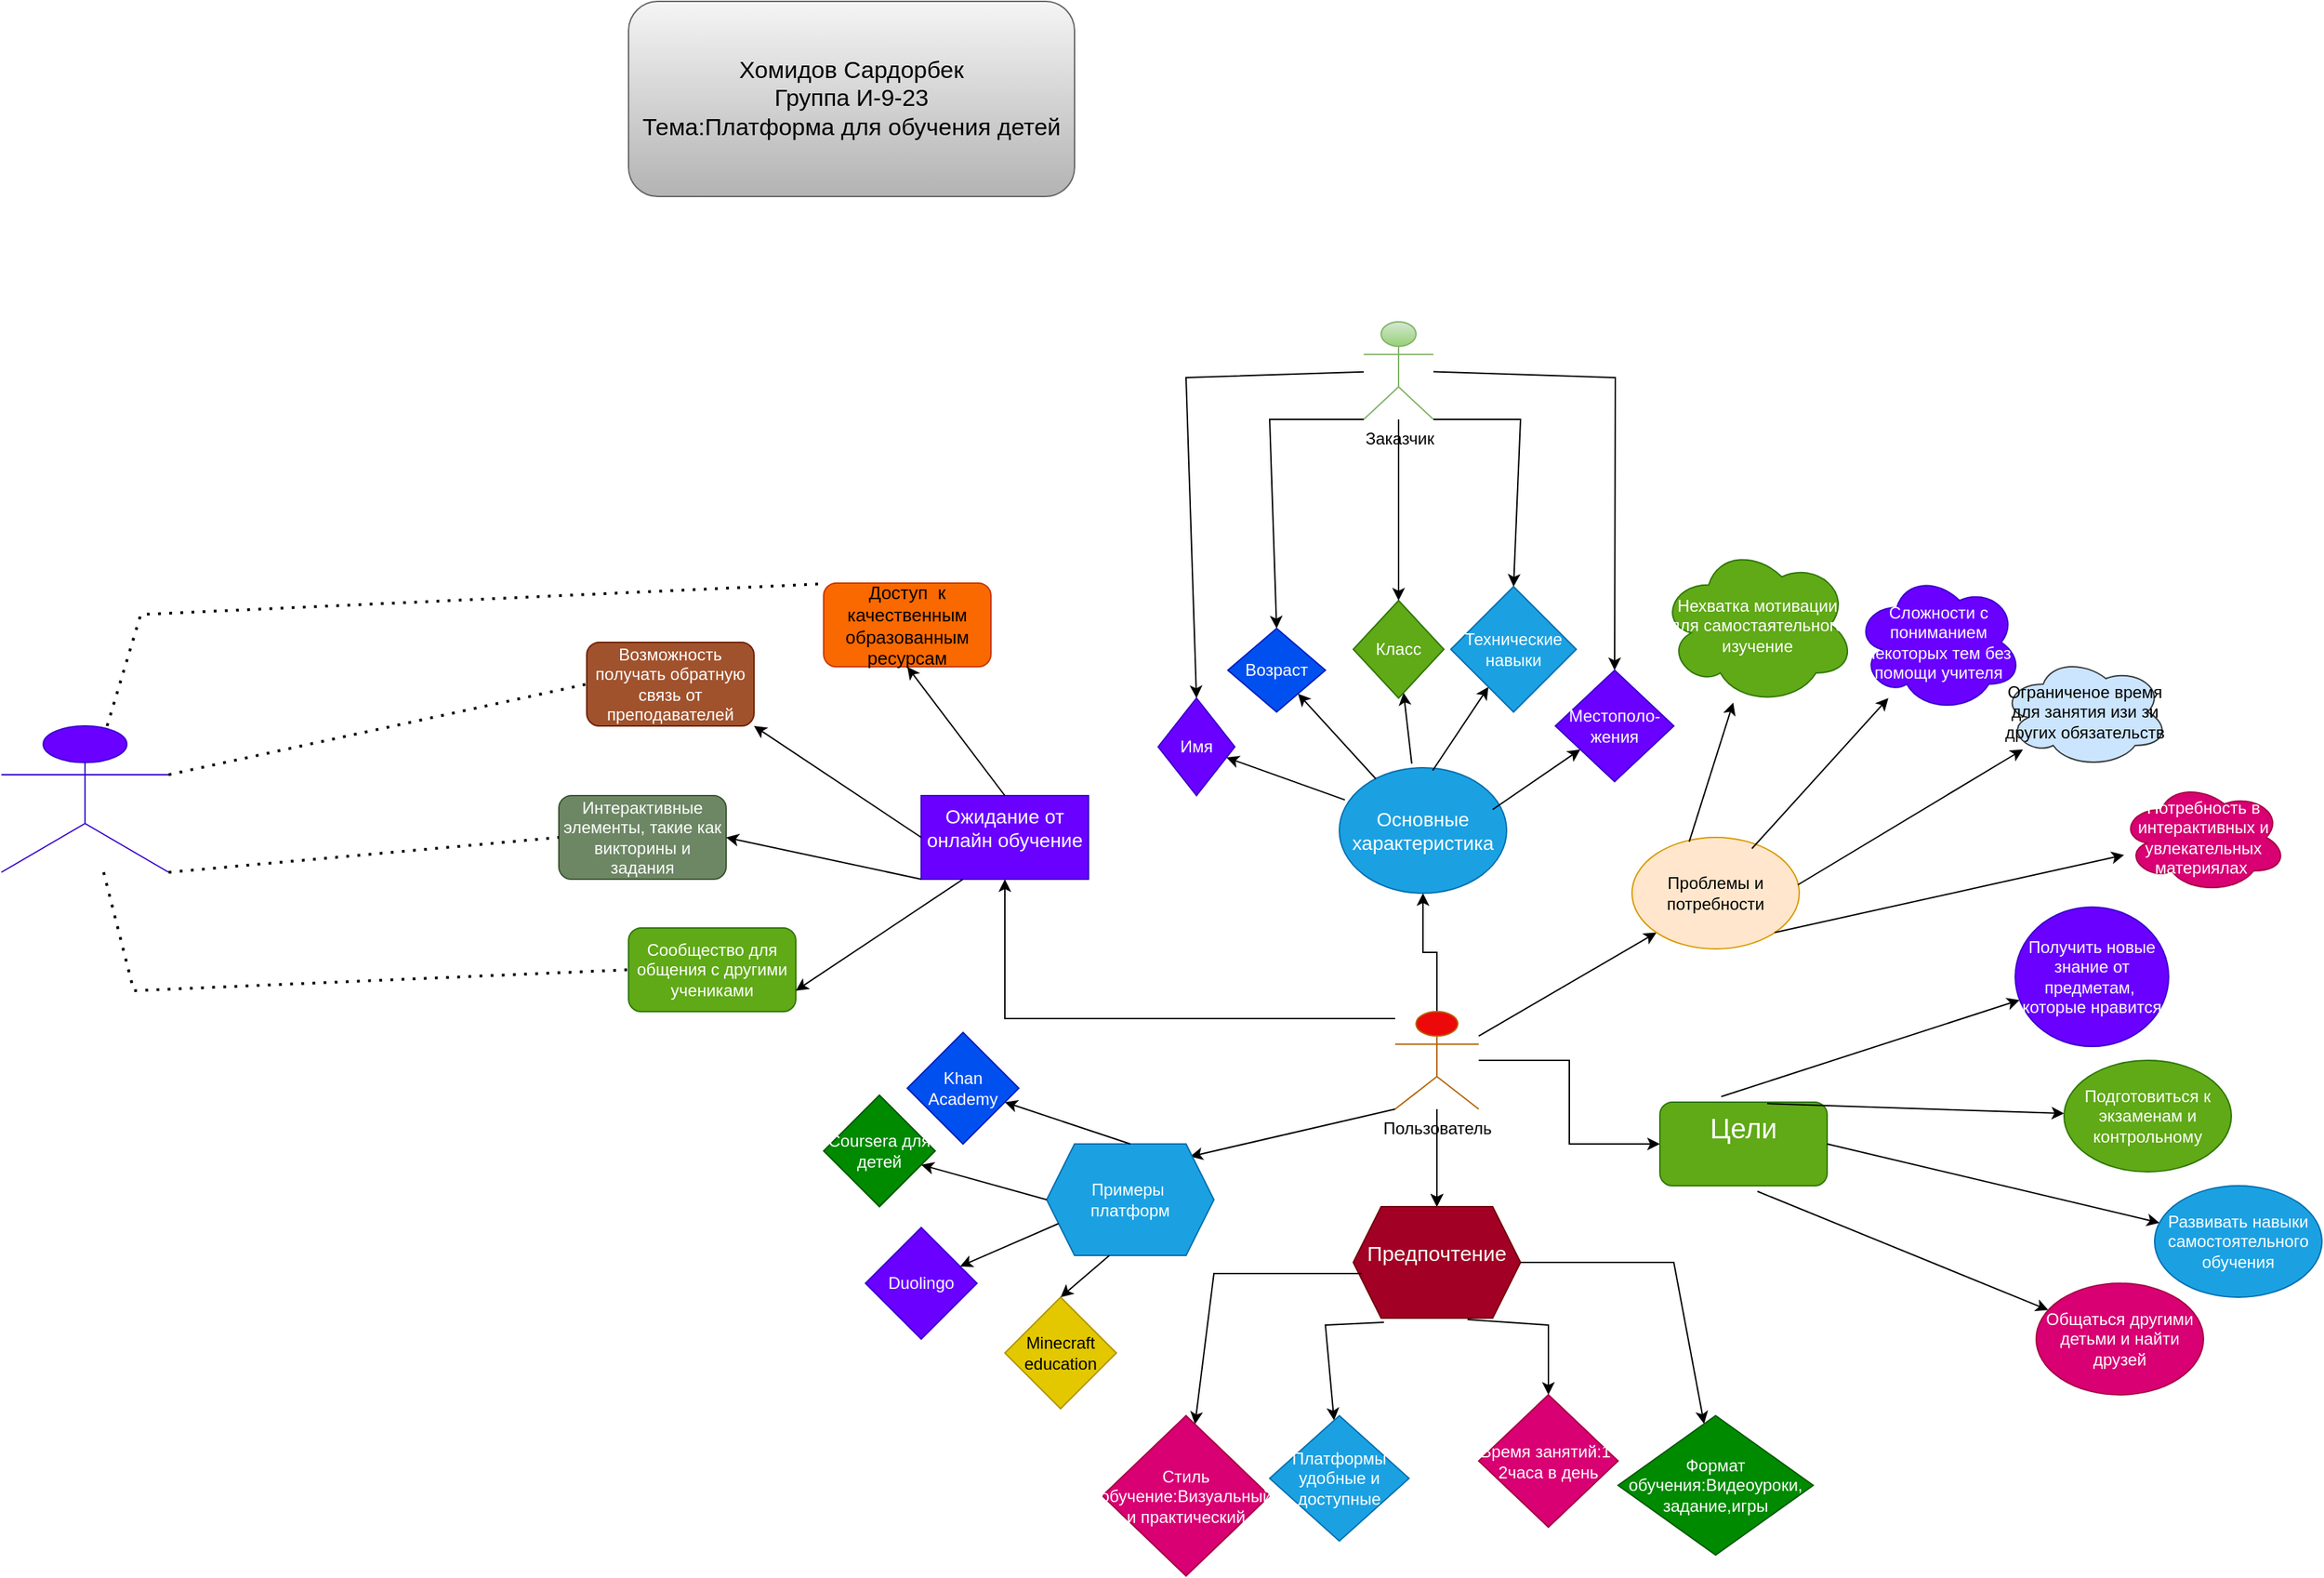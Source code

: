 <mxfile version="24.8.0">
  <diagram name="Страница — 1" id="N4c9ng75oxIX9Wh0qhU4">
    <mxGraphModel dx="2340" dy="1996" grid="1" gridSize="10" guides="1" tooltips="1" connect="1" arrows="1" fold="1" page="1" pageScale="1" pageWidth="827" pageHeight="1169" math="0" shadow="0">
      <root>
        <mxCell id="0" />
        <mxCell id="1" parent="0" />
        <mxCell id="PILwApM1goDQA18c89xY-1" value="Хомидов Сардорбек&lt;div style=&quot;font-size: 17px;&quot;&gt;Группа И-9-23&lt;/div&gt;&lt;div style=&quot;font-size: 17px;&quot;&gt;Тема:Платформа для обучения детей&lt;/div&gt;" style="rounded=1;whiteSpace=wrap;html=1;fillColor=#f5f5f5;gradientColor=#b3b3b3;strokeColor=#666666;fontSize=17;" vertex="1" parent="1">
          <mxGeometry x="-190" y="-480" width="320" height="140" as="geometry" />
        </mxCell>
        <mxCell id="PILwApM1goDQA18c89xY-4" value="" style="edgeStyle=orthogonalEdgeStyle;rounded=0;orthogonalLoop=1;jettySize=auto;html=1;entryX=0.5;entryY=1;entryDx=0;entryDy=0;" edge="1" parent="1" source="PILwApM1goDQA18c89xY-2" target="PILwApM1goDQA18c89xY-5">
          <mxGeometry relative="1" as="geometry">
            <mxPoint x="390" y="165" as="targetPoint" />
          </mxGeometry>
        </mxCell>
        <mxCell id="PILwApM1goDQA18c89xY-9" value="" style="edgeStyle=orthogonalEdgeStyle;rounded=0;orthogonalLoop=1;jettySize=auto;html=1;" edge="1" parent="1" source="PILwApM1goDQA18c89xY-2" target="PILwApM1goDQA18c89xY-8">
          <mxGeometry relative="1" as="geometry" />
        </mxCell>
        <mxCell id="PILwApM1goDQA18c89xY-13" value="" style="edgeStyle=orthogonalEdgeStyle;rounded=0;orthogonalLoop=1;jettySize=auto;html=1;" edge="1" parent="1" source="PILwApM1goDQA18c89xY-2" target="PILwApM1goDQA18c89xY-12">
          <mxGeometry relative="1" as="geometry" />
        </mxCell>
        <mxCell id="PILwApM1goDQA18c89xY-15" value="" style="edgeStyle=orthogonalEdgeStyle;rounded=0;orthogonalLoop=1;jettySize=auto;html=1;" edge="1" parent="1" source="PILwApM1goDQA18c89xY-2" target="PILwApM1goDQA18c89xY-14">
          <mxGeometry relative="1" as="geometry">
            <Array as="points">
              <mxPoint x="80" y="250" />
            </Array>
          </mxGeometry>
        </mxCell>
        <mxCell id="PILwApM1goDQA18c89xY-40" value="" style="edgeStyle=orthogonalEdgeStyle;rounded=0;orthogonalLoop=1;jettySize=auto;html=1;" edge="1" parent="1" source="PILwApM1goDQA18c89xY-2" target="PILwApM1goDQA18c89xY-12">
          <mxGeometry relative="1" as="geometry" />
        </mxCell>
        <mxCell id="PILwApM1goDQA18c89xY-41" value="" style="edgeStyle=orthogonalEdgeStyle;rounded=0;orthogonalLoop=1;jettySize=auto;html=1;" edge="1" parent="1" source="PILwApM1goDQA18c89xY-2" target="PILwApM1goDQA18c89xY-12">
          <mxGeometry relative="1" as="geometry" />
        </mxCell>
        <mxCell id="PILwApM1goDQA18c89xY-2" value="Пользователь&lt;div&gt;&lt;br&gt;&lt;/div&gt;" style="shape=umlActor;verticalLabelPosition=bottom;verticalAlign=top;html=1;outlineConnect=0;fillColor=#ec0909;strokeColor=#b46504;" vertex="1" parent="1">
          <mxGeometry x="360" y="245" width="60" height="70" as="geometry" />
        </mxCell>
        <mxCell id="PILwApM1goDQA18c89xY-5" value="&lt;font style=&quot;font-size: 14px;&quot;&gt;Основные характеристика&lt;/font&gt;" style="ellipse;whiteSpace=wrap;html=1;fillColor=#1ba1e2;fontColor=#ffffff;strokeColor=#006EAF;" vertex="1" parent="1">
          <mxGeometry x="320" y="70" width="120" height="90" as="geometry" />
        </mxCell>
        <mxCell id="PILwApM1goDQA18c89xY-8" value="&lt;font style=&quot;font-size: 20px;&quot;&gt;Цели&lt;/font&gt;" style="rounded=1;whiteSpace=wrap;html=1;verticalAlign=top;fillColor=#60a917;fontColor=#ffffff;strokeColor=#2D7600;" vertex="1" parent="1">
          <mxGeometry x="550" y="310" width="120" height="60" as="geometry" />
        </mxCell>
        <mxCell id="PILwApM1goDQA18c89xY-12" value="&lt;div&gt;&lt;font style=&quot;font-size: 15px;&quot;&gt;&lt;br&gt;&lt;/font&gt;&lt;/div&gt;&lt;font style=&quot;font-size: 15px;&quot;&gt;&lt;div&gt;&lt;span style=&quot;background-color: initial;&quot;&gt;Предпочтение&lt;/span&gt;&lt;br&gt;&lt;/div&gt;&lt;/font&gt;" style="shape=hexagon;perimeter=hexagonPerimeter2;whiteSpace=wrap;html=1;fixedSize=1;verticalAlign=top;fillColor=#a20025;fontColor=#ffffff;strokeColor=#6F0000;" vertex="1" parent="1">
          <mxGeometry x="330" y="385" width="120" height="80" as="geometry" />
        </mxCell>
        <mxCell id="PILwApM1goDQA18c89xY-14" value="&lt;font style=&quot;font-size: 14px;&quot;&gt;Ожидание от онлайн обучение&lt;/font&gt;" style="whiteSpace=wrap;html=1;verticalAlign=top;fillColor=#6a00ff;fontColor=#ffffff;strokeColor=#3700CC;" vertex="1" parent="1">
          <mxGeometry x="20" y="90" width="120" height="60" as="geometry" />
        </mxCell>
        <mxCell id="PILwApM1goDQA18c89xY-16" value="" style="endArrow=classic;html=1;rounded=0;entryX=0;entryY=1;entryDx=0;entryDy=0;" edge="1" parent="1" source="PILwApM1goDQA18c89xY-2" target="PILwApM1goDQA18c89xY-17">
          <mxGeometry width="50" height="50" relative="1" as="geometry">
            <mxPoint x="420" y="240" as="sourcePoint" />
            <mxPoint x="470" y="190" as="targetPoint" />
          </mxGeometry>
        </mxCell>
        <mxCell id="PILwApM1goDQA18c89xY-17" value="Проблемы и потребности" style="ellipse;whiteSpace=wrap;html=1;fillColor=#ffe6cc;strokeColor=#d79b00;" vertex="1" parent="1">
          <mxGeometry x="530" y="120" width="120" height="80" as="geometry" />
        </mxCell>
        <mxCell id="PILwApM1goDQA18c89xY-18" value="" style="endArrow=classic;html=1;rounded=0;exitX=0;exitY=1;exitDx=0;exitDy=0;exitPerimeter=0;entryX=0.858;entryY=0.113;entryDx=0;entryDy=0;entryPerimeter=0;" edge="1" parent="1" source="PILwApM1goDQA18c89xY-2" target="PILwApM1goDQA18c89xY-19">
          <mxGeometry width="50" height="50" relative="1" as="geometry">
            <mxPoint x="350" y="300" as="sourcePoint" />
            <mxPoint x="300" y="360" as="targetPoint" />
          </mxGeometry>
        </mxCell>
        <mxCell id="PILwApM1goDQA18c89xY-19" value="Примеры&amp;nbsp;&lt;div&gt;платформ&lt;/div&gt;" style="shape=hexagon;perimeter=hexagonPerimeter2;whiteSpace=wrap;html=1;fixedSize=1;fillColor=#1ba1e2;fontColor=#ffffff;strokeColor=#006EAF;" vertex="1" parent="1">
          <mxGeometry x="110" y="340" width="120" height="80" as="geometry" />
        </mxCell>
        <mxCell id="PILwApM1goDQA18c89xY-20" value="Заказчик" style="shape=umlActor;verticalLabelPosition=bottom;verticalAlign=top;html=1;outlineConnect=0;fillColor=#d5e8d4;gradientColor=#97d077;strokeColor=#82b366;" vertex="1" parent="1">
          <mxGeometry x="337.5" y="-250" width="50" height="70" as="geometry" />
        </mxCell>
        <mxCell id="PILwApM1goDQA18c89xY-21" value="" style="endArrow=classic;html=1;rounded=0;" edge="1" parent="1" target="PILwApM1goDQA18c89xY-31">
          <mxGeometry width="50" height="50" relative="1" as="geometry">
            <mxPoint x="430" y="100" as="sourcePoint" />
            <mxPoint x="480" y="30" as="targetPoint" />
          </mxGeometry>
        </mxCell>
        <mxCell id="PILwApM1goDQA18c89xY-22" value="" style="endArrow=classic;html=1;rounded=0;exitX=0.033;exitY=0.256;exitDx=0;exitDy=0;exitPerimeter=0;" edge="1" parent="1" source="PILwApM1goDQA18c89xY-5" target="PILwApM1goDQA18c89xY-27">
          <mxGeometry width="50" height="50" relative="1" as="geometry">
            <mxPoint x="390" y="-20" as="sourcePoint" />
            <mxPoint x="270" y="60" as="targetPoint" />
          </mxGeometry>
        </mxCell>
        <mxCell id="PILwApM1goDQA18c89xY-23" value="" style="endArrow=classic;html=1;rounded=0;" edge="1" parent="1" source="PILwApM1goDQA18c89xY-5" target="PILwApM1goDQA18c89xY-28">
          <mxGeometry width="50" height="50" relative="1" as="geometry">
            <mxPoint x="390" y="-20" as="sourcePoint" />
            <mxPoint x="330" y="10" as="targetPoint" />
          </mxGeometry>
        </mxCell>
        <mxCell id="PILwApM1goDQA18c89xY-24" value="" style="endArrow=classic;html=1;rounded=0;exitX=0.433;exitY=-0.033;exitDx=0;exitDy=0;exitPerimeter=0;" edge="1" parent="1" source="PILwApM1goDQA18c89xY-5" target="PILwApM1goDQA18c89xY-29">
          <mxGeometry width="50" height="50" relative="1" as="geometry">
            <mxPoint x="390" y="-20" as="sourcePoint" />
            <mxPoint x="380" y="-10" as="targetPoint" />
          </mxGeometry>
        </mxCell>
        <mxCell id="PILwApM1goDQA18c89xY-25" value="" style="endArrow=classic;html=1;rounded=0;exitX=0.558;exitY=0.022;exitDx=0;exitDy=0;exitPerimeter=0;" edge="1" parent="1" source="PILwApM1goDQA18c89xY-5" target="PILwApM1goDQA18c89xY-32">
          <mxGeometry width="50" height="50" relative="1" as="geometry">
            <mxPoint x="390" y="-20" as="sourcePoint" />
            <mxPoint x="426.631" y="14.403" as="targetPoint" />
            <Array as="points" />
          </mxGeometry>
        </mxCell>
        <mxCell id="PILwApM1goDQA18c89xY-27" value="Имя" style="rhombus;whiteSpace=wrap;html=1;fillColor=#6a00ff;fontColor=#ffffff;strokeColor=#3700CC;" vertex="1" parent="1">
          <mxGeometry x="190" y="20" width="55" height="70" as="geometry" />
        </mxCell>
        <mxCell id="PILwApM1goDQA18c89xY-28" value="Возраст" style="rhombus;whiteSpace=wrap;html=1;fillColor=#0050ef;fontColor=#ffffff;strokeColor=#001DBC;" vertex="1" parent="1">
          <mxGeometry x="240" y="-30" width="70" height="60" as="geometry" />
        </mxCell>
        <mxCell id="PILwApM1goDQA18c89xY-29" value="Класс" style="rhombus;whiteSpace=wrap;html=1;fillColor=#60a917;fontColor=#ffffff;strokeColor=#2D7600;" vertex="1" parent="1">
          <mxGeometry x="330" y="-50" width="65" height="70" as="geometry" />
        </mxCell>
        <mxCell id="PILwApM1goDQA18c89xY-31" value="Местополо-&lt;div&gt;жения&lt;/div&gt;" style="rhombus;whiteSpace=wrap;html=1;fillColor=#6a00ff;fontColor=#ffffff;strokeColor=#3700CC;" vertex="1" parent="1">
          <mxGeometry x="475" width="85" height="80" as="geometry" />
        </mxCell>
        <mxCell id="PILwApM1goDQA18c89xY-32" value="Технические навыки" style="rhombus;whiteSpace=wrap;html=1;fillColor=#1ba1e2;fontColor=#ffffff;strokeColor=#006EAF;" vertex="1" parent="1">
          <mxGeometry x="400" y="-60" width="90" height="90" as="geometry" />
        </mxCell>
        <mxCell id="PILwApM1goDQA18c89xY-34" value="" style="endArrow=classic;html=1;rounded=0;entryX=0.5;entryY=0;entryDx=0;entryDy=0;" edge="1" parent="1" source="PILwApM1goDQA18c89xY-20" target="PILwApM1goDQA18c89xY-27">
          <mxGeometry width="50" height="50" relative="1" as="geometry">
            <mxPoint x="390" y="-150" as="sourcePoint" />
            <mxPoint x="440" y="-200" as="targetPoint" />
            <Array as="points">
              <mxPoint x="210" y="-210" />
            </Array>
          </mxGeometry>
        </mxCell>
        <mxCell id="PILwApM1goDQA18c89xY-35" value="" style="endArrow=classic;html=1;rounded=0;entryX=0.5;entryY=0;entryDx=0;entryDy=0;exitX=0;exitY=1;exitDx=0;exitDy=0;exitPerimeter=0;" edge="1" parent="1" source="PILwApM1goDQA18c89xY-20" target="PILwApM1goDQA18c89xY-28">
          <mxGeometry width="50" height="50" relative="1" as="geometry">
            <mxPoint x="200" y="-120" as="sourcePoint" />
            <mxPoint x="250" y="-170" as="targetPoint" />
            <Array as="points">
              <mxPoint x="270" y="-180" />
            </Array>
          </mxGeometry>
        </mxCell>
        <mxCell id="PILwApM1goDQA18c89xY-36" value="" style="endArrow=classic;html=1;rounded=0;entryX=0.5;entryY=0;entryDx=0;entryDy=0;" edge="1" parent="1" source="PILwApM1goDQA18c89xY-20" target="PILwApM1goDQA18c89xY-29">
          <mxGeometry width="50" height="50" relative="1" as="geometry">
            <mxPoint x="370" y="-160" as="sourcePoint" />
            <mxPoint x="440" y="-200" as="targetPoint" />
          </mxGeometry>
        </mxCell>
        <mxCell id="PILwApM1goDQA18c89xY-37" value="" style="endArrow=classic;html=1;rounded=0;entryX=0.5;entryY=0;entryDx=0;entryDy=0;exitX=1;exitY=1;exitDx=0;exitDy=0;exitPerimeter=0;" edge="1" parent="1" source="PILwApM1goDQA18c89xY-20" target="PILwApM1goDQA18c89xY-32">
          <mxGeometry width="50" height="50" relative="1" as="geometry">
            <mxPoint x="390" y="-150" as="sourcePoint" />
            <mxPoint x="440" y="-200" as="targetPoint" />
            <Array as="points">
              <mxPoint x="450" y="-180" />
            </Array>
          </mxGeometry>
        </mxCell>
        <mxCell id="PILwApM1goDQA18c89xY-38" value="" style="endArrow=classic;html=1;rounded=0;entryX=0.5;entryY=0;entryDx=0;entryDy=0;" edge="1" parent="1" source="PILwApM1goDQA18c89xY-20" target="PILwApM1goDQA18c89xY-31">
          <mxGeometry width="50" height="50" relative="1" as="geometry">
            <mxPoint x="390" y="-150" as="sourcePoint" />
            <mxPoint x="440" y="-200" as="targetPoint" />
            <Array as="points">
              <mxPoint x="518" y="-210" />
            </Array>
          </mxGeometry>
        </mxCell>
        <mxCell id="PILwApM1goDQA18c89xY-42" value="" style="endArrow=classic;html=1;rounded=0;exitX=0.342;exitY=0.038;exitDx=0;exitDy=0;exitPerimeter=0;" edge="1" parent="1" source="PILwApM1goDQA18c89xY-17" target="PILwApM1goDQA18c89xY-57">
          <mxGeometry width="50" height="50" relative="1" as="geometry">
            <mxPoint x="390" y="150" as="sourcePoint" />
            <mxPoint x="620" y="30" as="targetPoint" />
          </mxGeometry>
        </mxCell>
        <mxCell id="PILwApM1goDQA18c89xY-43" value="" style="endArrow=classic;html=1;rounded=0;exitX=1;exitY=0.5;exitDx=0;exitDy=0;" edge="1" parent="1" source="PILwApM1goDQA18c89xY-8" target="PILwApM1goDQA18c89xY-49">
          <mxGeometry width="50" height="50" relative="1" as="geometry">
            <mxPoint x="560" y="240" as="sourcePoint" />
            <mxPoint x="710" y="100" as="targetPoint" />
          </mxGeometry>
        </mxCell>
        <mxCell id="PILwApM1goDQA18c89xY-44" value="" style="endArrow=classic;html=1;rounded=0;exitX=0.642;exitY=0.017;exitDx=0;exitDy=0;exitPerimeter=0;" edge="1" parent="1" source="PILwApM1goDQA18c89xY-8" target="PILwApM1goDQA18c89xY-48">
          <mxGeometry width="50" height="50" relative="1" as="geometry">
            <mxPoint x="760" y="280" as="sourcePoint" />
            <mxPoint x="700" y="40" as="targetPoint" />
          </mxGeometry>
        </mxCell>
        <mxCell id="PILwApM1goDQA18c89xY-45" value="" style="endArrow=classic;html=1;rounded=0;exitX=0.367;exitY=-0.067;exitDx=0;exitDy=0;exitPerimeter=0;" edge="1" parent="1" source="PILwApM1goDQA18c89xY-8" target="PILwApM1goDQA18c89xY-47">
          <mxGeometry width="50" height="50" relative="1" as="geometry">
            <mxPoint x="720" y="270" as="sourcePoint" />
            <mxPoint x="600" y="40" as="targetPoint" />
          </mxGeometry>
        </mxCell>
        <mxCell id="PILwApM1goDQA18c89xY-46" value="" style="endArrow=classic;html=1;rounded=0;exitX=0.583;exitY=1.067;exitDx=0;exitDy=0;exitPerimeter=0;" edge="1" parent="1" source="PILwApM1goDQA18c89xY-8" target="PILwApM1goDQA18c89xY-50">
          <mxGeometry width="50" height="50" relative="1" as="geometry">
            <mxPoint x="620" y="210" as="sourcePoint" />
            <mxPoint x="720" y="150" as="targetPoint" />
          </mxGeometry>
        </mxCell>
        <mxCell id="PILwApM1goDQA18c89xY-47" value="Получить новые знание от предметам,&amp;nbsp; которые нравится" style="ellipse;whiteSpace=wrap;html=1;fillColor=#6a00ff;fontColor=#ffffff;strokeColor=#3700CC;" vertex="1" parent="1">
          <mxGeometry x="805" y="170" width="110" height="100" as="geometry" />
        </mxCell>
        <mxCell id="PILwApM1goDQA18c89xY-48" value="Подготовиться к экзаменам и контрольному" style="ellipse;whiteSpace=wrap;html=1;fillColor=#60a917;fontColor=#ffffff;strokeColor=#2D7600;" vertex="1" parent="1">
          <mxGeometry x="840" y="280" width="120" height="80" as="geometry" />
        </mxCell>
        <mxCell id="PILwApM1goDQA18c89xY-49" value="Развивать навыки самостоятельного обучения" style="ellipse;whiteSpace=wrap;html=1;fillColor=#1ba1e2;fontColor=#ffffff;strokeColor=#006EAF;" vertex="1" parent="1">
          <mxGeometry x="905" y="370" width="120" height="80" as="geometry" />
        </mxCell>
        <mxCell id="PILwApM1goDQA18c89xY-50" value="Общаться другими детьми и найти друзей" style="ellipse;whiteSpace=wrap;html=1;fillColor=#d80073;fontColor=#ffffff;strokeColor=#A50040;" vertex="1" parent="1">
          <mxGeometry x="820" y="440" width="120" height="80" as="geometry" />
        </mxCell>
        <mxCell id="PILwApM1goDQA18c89xY-51" value="" style="endArrow=classic;html=1;rounded=0;exitX=1;exitY=1;exitDx=0;exitDy=0;" edge="1" parent="1" source="PILwApM1goDQA18c89xY-17" target="PILwApM1goDQA18c89xY-54">
          <mxGeometry width="50" height="50" relative="1" as="geometry">
            <mxPoint x="690" y="270" as="sourcePoint" />
            <mxPoint x="710" y="190" as="targetPoint" />
          </mxGeometry>
        </mxCell>
        <mxCell id="PILwApM1goDQA18c89xY-52" value="" style="endArrow=classic;html=1;rounded=0;exitX=0.992;exitY=0.425;exitDx=0;exitDy=0;exitPerimeter=0;" edge="1" parent="1" source="PILwApM1goDQA18c89xY-17" target="PILwApM1goDQA18c89xY-55">
          <mxGeometry width="50" height="50" relative="1" as="geometry">
            <mxPoint x="690" y="270" as="sourcePoint" />
            <mxPoint x="730" y="110" as="targetPoint" />
          </mxGeometry>
        </mxCell>
        <mxCell id="PILwApM1goDQA18c89xY-53" value="" style="endArrow=classic;html=1;rounded=0;exitX=0.717;exitY=0.1;exitDx=0;exitDy=0;exitPerimeter=0;" edge="1" parent="1" source="PILwApM1goDQA18c89xY-17" target="PILwApM1goDQA18c89xY-56">
          <mxGeometry width="50" height="50" relative="1" as="geometry">
            <mxPoint x="690" y="270" as="sourcePoint" />
            <mxPoint x="690" y="60" as="targetPoint" />
          </mxGeometry>
        </mxCell>
        <mxCell id="PILwApM1goDQA18c89xY-54" value="Потребность в интерактивных и увлекательных материялах&amp;nbsp;" style="ellipse;shape=cloud;whiteSpace=wrap;html=1;fillColor=#d80073;fontColor=#ffffff;strokeColor=#A50040;" vertex="1" parent="1">
          <mxGeometry x="880" y="80" width="120" height="80" as="geometry" />
        </mxCell>
        <mxCell id="PILwApM1goDQA18c89xY-55" value="Ограниченое время для занятия изи зи других обязательств" style="ellipse;shape=cloud;whiteSpace=wrap;html=1;fillColor=#cce5ff;strokeColor=#36393d;" vertex="1" parent="1">
          <mxGeometry x="795" y="-10" width="120" height="80" as="geometry" />
        </mxCell>
        <mxCell id="PILwApM1goDQA18c89xY-56" value="Сложности с пониманием некоторых тем без помощи учителя" style="ellipse;shape=cloud;whiteSpace=wrap;html=1;fillColor=#6a00ff;fontColor=#ffffff;strokeColor=#3700CC;" vertex="1" parent="1">
          <mxGeometry x="690" y="-70" width="120" height="100" as="geometry" />
        </mxCell>
        <mxCell id="PILwApM1goDQA18c89xY-57" value="Нехватка мотивации для самостаятельного изучение" style="ellipse;shape=cloud;whiteSpace=wrap;html=1;fillColor=#60a917;fontColor=#ffffff;strokeColor=#2D7600;" vertex="1" parent="1">
          <mxGeometry x="550" y="-90" width="140" height="115" as="geometry" />
        </mxCell>
        <mxCell id="PILwApM1goDQA18c89xY-58" value="" style="endArrow=classic;html=1;rounded=0;exitX=0.05;exitY=0.6;exitDx=0;exitDy=0;exitPerimeter=0;" edge="1" parent="1" source="PILwApM1goDQA18c89xY-12" target="PILwApM1goDQA18c89xY-65">
          <mxGeometry width="50" height="50" relative="1" as="geometry">
            <mxPoint x="360" y="470" as="sourcePoint" />
            <mxPoint x="230" y="600" as="targetPoint" />
            <Array as="points">
              <mxPoint x="230" y="433" />
            </Array>
          </mxGeometry>
        </mxCell>
        <mxCell id="PILwApM1goDQA18c89xY-59" value="" style="endArrow=classic;html=1;rounded=0;exitX=0.183;exitY=1.038;exitDx=0;exitDy=0;exitPerimeter=0;" edge="1" parent="1" source="PILwApM1goDQA18c89xY-12" target="PILwApM1goDQA18c89xY-64">
          <mxGeometry width="50" height="50" relative="1" as="geometry">
            <mxPoint x="360" y="470" as="sourcePoint" />
            <mxPoint x="310" y="590" as="targetPoint" />
            <Array as="points">
              <mxPoint x="310" y="470" />
            </Array>
          </mxGeometry>
        </mxCell>
        <mxCell id="PILwApM1goDQA18c89xY-60" value="" style="endArrow=classic;html=1;rounded=0;exitX=0.683;exitY=1.013;exitDx=0;exitDy=0;exitPerimeter=0;" edge="1" parent="1" source="PILwApM1goDQA18c89xY-12" target="PILwApM1goDQA18c89xY-63">
          <mxGeometry width="50" height="50" relative="1" as="geometry">
            <mxPoint x="360" y="470" as="sourcePoint" />
            <mxPoint x="470" y="590" as="targetPoint" />
            <Array as="points">
              <mxPoint x="470" y="470" />
            </Array>
          </mxGeometry>
        </mxCell>
        <mxCell id="PILwApM1goDQA18c89xY-61" value="" style="endArrow=classic;html=1;rounded=0;exitX=1;exitY=0.5;exitDx=0;exitDy=0;" edge="1" parent="1" source="PILwApM1goDQA18c89xY-12" target="PILwApM1goDQA18c89xY-62">
          <mxGeometry width="50" height="50" relative="1" as="geometry">
            <mxPoint x="360" y="470" as="sourcePoint" />
            <mxPoint x="560" y="560" as="targetPoint" />
            <Array as="points">
              <mxPoint x="560" y="425" />
            </Array>
          </mxGeometry>
        </mxCell>
        <mxCell id="PILwApM1goDQA18c89xY-62" value="Формат обучения:Видеоуроки, задание,игры" style="rhombus;whiteSpace=wrap;html=1;fillColor=#008a00;fontColor=#ffffff;strokeColor=#005700;" vertex="1" parent="1">
          <mxGeometry x="520" y="535" width="140" height="100" as="geometry" />
        </mxCell>
        <mxCell id="PILwApM1goDQA18c89xY-63" value="Время занятий:1-2часа в день" style="rhombus;whiteSpace=wrap;html=1;fillColor=#d80073;fontColor=#ffffff;strokeColor=#A50040;" vertex="1" parent="1">
          <mxGeometry x="420" y="520" width="100" height="95" as="geometry" />
        </mxCell>
        <mxCell id="PILwApM1goDQA18c89xY-64" value="Платформы удобные и доступные" style="rhombus;whiteSpace=wrap;html=1;fillColor=#1ba1e2;fontColor=#ffffff;strokeColor=#006EAF;" vertex="1" parent="1">
          <mxGeometry x="270" y="535" width="100" height="90" as="geometry" />
        </mxCell>
        <mxCell id="PILwApM1goDQA18c89xY-65" value="Стиль обучение:Визуальный и практический" style="rhombus;whiteSpace=wrap;html=1;fillColor=#d80073;fontColor=#ffffff;strokeColor=#A50040;" vertex="1" parent="1">
          <mxGeometry x="150" y="535" width="120" height="115" as="geometry" />
        </mxCell>
        <mxCell id="PILwApM1goDQA18c89xY-66" value="Khan Academy" style="rhombus;whiteSpace=wrap;html=1;fillColor=#0050ef;fontColor=#ffffff;strokeColor=#001DBC;" vertex="1" parent="1">
          <mxGeometry x="10" y="260" width="80" height="80" as="geometry" />
        </mxCell>
        <mxCell id="PILwApM1goDQA18c89xY-67" value="Coursera для детей" style="rhombus;whiteSpace=wrap;html=1;fillColor=#008a00;fontColor=#ffffff;strokeColor=#005700;" vertex="1" parent="1">
          <mxGeometry x="-50" y="305" width="80" height="80" as="geometry" />
        </mxCell>
        <mxCell id="PILwApM1goDQA18c89xY-68" value="Duolingo" style="rhombus;whiteSpace=wrap;html=1;fillColor=#6a00ff;fontColor=#ffffff;strokeColor=#3700CC;" vertex="1" parent="1">
          <mxGeometry x="-20" y="400" width="80" height="80" as="geometry" />
        </mxCell>
        <mxCell id="PILwApM1goDQA18c89xY-69" value="Minecraft education" style="rhombus;whiteSpace=wrap;html=1;fillColor=#e3c800;fontColor=#000000;strokeColor=#B09500;" vertex="1" parent="1">
          <mxGeometry x="80" y="450" width="80" height="80" as="geometry" />
        </mxCell>
        <mxCell id="PILwApM1goDQA18c89xY-70" value="" style="endArrow=classic;html=1;rounded=0;exitX=0.375;exitY=1;exitDx=0;exitDy=0;entryX=0.5;entryY=0;entryDx=0;entryDy=0;" edge="1" parent="1" source="PILwApM1goDQA18c89xY-19" target="PILwApM1goDQA18c89xY-69">
          <mxGeometry width="50" height="50" relative="1" as="geometry">
            <mxPoint x="360" y="470" as="sourcePoint" />
            <mxPoint x="410" y="420" as="targetPoint" />
          </mxGeometry>
        </mxCell>
        <mxCell id="PILwApM1goDQA18c89xY-71" value="" style="endArrow=classic;html=1;rounded=0;exitX=0;exitY=0.75;exitDx=0;exitDy=0;" edge="1" parent="1" source="PILwApM1goDQA18c89xY-19" target="PILwApM1goDQA18c89xY-68">
          <mxGeometry width="50" height="50" relative="1" as="geometry">
            <mxPoint x="130" y="330" as="sourcePoint" />
            <mxPoint x="120" y="385" as="targetPoint" />
          </mxGeometry>
        </mxCell>
        <mxCell id="PILwApM1goDQA18c89xY-72" value="" style="endArrow=classic;html=1;rounded=0;exitX=0;exitY=0.5;exitDx=0;exitDy=0;entryX=0.875;entryY=0.625;entryDx=0;entryDy=0;entryPerimeter=0;" edge="1" parent="1" source="PILwApM1goDQA18c89xY-19" target="PILwApM1goDQA18c89xY-67">
          <mxGeometry width="50" height="50" relative="1" as="geometry">
            <mxPoint x="360" y="470" as="sourcePoint" />
            <mxPoint x="410" y="420" as="targetPoint" />
          </mxGeometry>
        </mxCell>
        <mxCell id="PILwApM1goDQA18c89xY-73" value="" style="endArrow=classic;html=1;rounded=0;exitX=0.5;exitY=0;exitDx=0;exitDy=0;" edge="1" parent="1" source="PILwApM1goDQA18c89xY-19" target="PILwApM1goDQA18c89xY-66">
          <mxGeometry width="50" height="50" relative="1" as="geometry">
            <mxPoint x="360" y="470" as="sourcePoint" />
            <mxPoint x="410" y="420" as="targetPoint" />
          </mxGeometry>
        </mxCell>
        <mxCell id="PILwApM1goDQA18c89xY-75" value="Возможность получать обратную связь от преподавателей" style="rounded=1;whiteSpace=wrap;html=1;fillColor=#a0522d;fontColor=#ffffff;strokeColor=#6D1F00;" vertex="1" parent="1">
          <mxGeometry x="-220" y="-20" width="120" height="60" as="geometry" />
        </mxCell>
        <mxCell id="PILwApM1goDQA18c89xY-76" value="Доступ&amp;nbsp; к качественным образованным ресурсам" style="rounded=1;whiteSpace=wrap;html=1;fillColor=#fa6800;fontColor=#000000;strokeColor=#C73500;fontSize=13;" vertex="1" parent="1">
          <mxGeometry x="-50" y="-62.5" width="120" height="60" as="geometry" />
        </mxCell>
        <mxCell id="PILwApM1goDQA18c89xY-77" value="Интерактивные элементы, такие как викторины и задания" style="rounded=1;whiteSpace=wrap;html=1;fillColor=#6d8764;fontColor=#ffffff;strokeColor=#3A5431;" vertex="1" parent="1">
          <mxGeometry x="-240" y="90" width="120" height="60" as="geometry" />
        </mxCell>
        <mxCell id="PILwApM1goDQA18c89xY-78" value="Сообщество для общения с другими учениками" style="rounded=1;whiteSpace=wrap;html=1;fillColor=#60a917;fontColor=#ffffff;strokeColor=#2D7600;" vertex="1" parent="1">
          <mxGeometry x="-190" y="185" width="120" height="60" as="geometry" />
        </mxCell>
        <mxCell id="PILwApM1goDQA18c89xY-80" value="" style="endArrow=classic;html=1;rounded=0;exitX=0.5;exitY=0;exitDx=0;exitDy=0;entryX=0.5;entryY=1;entryDx=0;entryDy=0;" edge="1" parent="1" source="PILwApM1goDQA18c89xY-14" target="PILwApM1goDQA18c89xY-76">
          <mxGeometry width="50" height="50" relative="1" as="geometry">
            <mxPoint x="350" y="210" as="sourcePoint" />
            <mxPoint x="400" y="160" as="targetPoint" />
          </mxGeometry>
        </mxCell>
        <mxCell id="PILwApM1goDQA18c89xY-81" value="" style="endArrow=classic;html=1;rounded=0;exitX=0;exitY=0.5;exitDx=0;exitDy=0;entryX=1;entryY=1;entryDx=0;entryDy=0;" edge="1" parent="1" source="PILwApM1goDQA18c89xY-14" target="PILwApM1goDQA18c89xY-75">
          <mxGeometry width="50" height="50" relative="1" as="geometry">
            <mxPoint x="350" y="210" as="sourcePoint" />
            <mxPoint x="400" y="160" as="targetPoint" />
          </mxGeometry>
        </mxCell>
        <mxCell id="PILwApM1goDQA18c89xY-82" value="" style="endArrow=classic;html=1;rounded=0;exitX=0;exitY=1;exitDx=0;exitDy=0;entryX=1;entryY=0.5;entryDx=0;entryDy=0;" edge="1" parent="1" source="PILwApM1goDQA18c89xY-14" target="PILwApM1goDQA18c89xY-77">
          <mxGeometry width="50" height="50" relative="1" as="geometry">
            <mxPoint x="350" y="210" as="sourcePoint" />
            <mxPoint x="400" y="160" as="targetPoint" />
          </mxGeometry>
        </mxCell>
        <mxCell id="PILwApM1goDQA18c89xY-83" value="" style="endArrow=classic;html=1;rounded=0;exitX=0.25;exitY=1;exitDx=0;exitDy=0;entryX=1;entryY=0.75;entryDx=0;entryDy=0;" edge="1" parent="1" source="PILwApM1goDQA18c89xY-14" target="PILwApM1goDQA18c89xY-78">
          <mxGeometry width="50" height="50" relative="1" as="geometry">
            <mxPoint x="350" y="210" as="sourcePoint" />
            <mxPoint x="400" y="160" as="targetPoint" />
          </mxGeometry>
        </mxCell>
        <mxCell id="PILwApM1goDQA18c89xY-85" value="Онлайн обучение" style="shape=umlActor;verticalLabelPosition=bottom;verticalAlign=top;html=1;outlineConnect=0;fillColor=#6a00ff;fontColor=#ffffff;strokeColor=#3700CC;" vertex="1" parent="1">
          <mxGeometry x="-640" y="40" width="120" height="105" as="geometry" />
        </mxCell>
        <mxCell id="PILwApM1goDQA18c89xY-86" value="" style="endArrow=none;dashed=1;html=1;dashPattern=1 3;strokeWidth=2;rounded=0;entryX=0;entryY=0.5;entryDx=0;entryDy=0;exitX=1;exitY=0.333;exitDx=0;exitDy=0;exitPerimeter=0;" edge="1" parent="1" source="PILwApM1goDQA18c89xY-85" target="PILwApM1goDQA18c89xY-75">
          <mxGeometry width="50" height="50" relative="1" as="geometry">
            <mxPoint x="-320" y="210" as="sourcePoint" />
            <mxPoint x="-270" y="160" as="targetPoint" />
          </mxGeometry>
        </mxCell>
        <mxCell id="PILwApM1goDQA18c89xY-87" value="" style="endArrow=none;dashed=1;html=1;dashPattern=1 3;strokeWidth=2;rounded=0;" edge="1" parent="1" source="PILwApM1goDQA18c89xY-85">
          <mxGeometry width="50" height="50" relative="1" as="geometry">
            <mxPoint x="-320" y="210" as="sourcePoint" />
            <mxPoint x="-50" y="-62" as="targetPoint" />
            <Array as="points">
              <mxPoint x="-540" y="-40" />
            </Array>
          </mxGeometry>
        </mxCell>
        <mxCell id="PILwApM1goDQA18c89xY-88" value="" style="endArrow=none;dashed=1;html=1;dashPattern=1 3;strokeWidth=2;rounded=0;entryX=0;entryY=0.5;entryDx=0;entryDy=0;" edge="1" parent="1" source="PILwApM1goDQA18c89xY-85" target="PILwApM1goDQA18c89xY-78">
          <mxGeometry width="50" height="50" relative="1" as="geometry">
            <mxPoint x="-510" y="180" as="sourcePoint" />
            <mxPoint x="-270" y="130" as="targetPoint" />
            <Array as="points">
              <mxPoint x="-545" y="230" />
            </Array>
          </mxGeometry>
        </mxCell>
        <mxCell id="PILwApM1goDQA18c89xY-89" value="" style="endArrow=none;dashed=1;html=1;dashPattern=1 3;strokeWidth=2;rounded=0;exitX=1;exitY=1;exitDx=0;exitDy=0;exitPerimeter=0;entryX=0;entryY=0.5;entryDx=0;entryDy=0;" edge="1" parent="1" source="PILwApM1goDQA18c89xY-85" target="PILwApM1goDQA18c89xY-77">
          <mxGeometry width="50" height="50" relative="1" as="geometry">
            <mxPoint x="-320" y="180" as="sourcePoint" />
            <mxPoint x="-270" y="130" as="targetPoint" />
          </mxGeometry>
        </mxCell>
      </root>
    </mxGraphModel>
  </diagram>
</mxfile>
